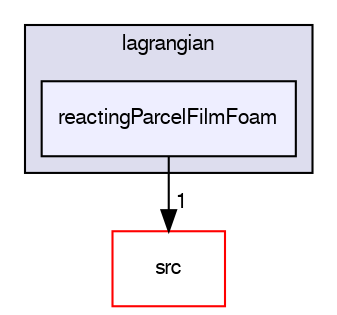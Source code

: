 digraph "applications/solvers/lagrangian/reactingParcelFilmFoam" {
  bgcolor=transparent;
  compound=true
  node [ fontsize="10", fontname="FreeSans"];
  edge [ labelfontsize="10", labelfontname="FreeSans"];
  subgraph clusterdir_9e1aaabb0e6f6026c8abb09c4d63ec18 {
    graph [ bgcolor="#ddddee", pencolor="black", label="lagrangian" fontname="FreeSans", fontsize="10", URL="dir_9e1aaabb0e6f6026c8abb09c4d63ec18.html"]
  dir_1ccdce3dd06105cfac3cdf1037734939 [shape=box, label="reactingParcelFilmFoam", style="filled", fillcolor="#eeeeff", pencolor="black", URL="dir_1ccdce3dd06105cfac3cdf1037734939.html"];
  }
  dir_68267d1309a1af8e8297ef4c3efbcdba [shape=box label="src" color="red" URL="dir_68267d1309a1af8e8297ef4c3efbcdba.html"];
  dir_1ccdce3dd06105cfac3cdf1037734939->dir_68267d1309a1af8e8297ef4c3efbcdba [headlabel="1", labeldistance=1.5 headhref="dir_000051_000577.html"];
}
